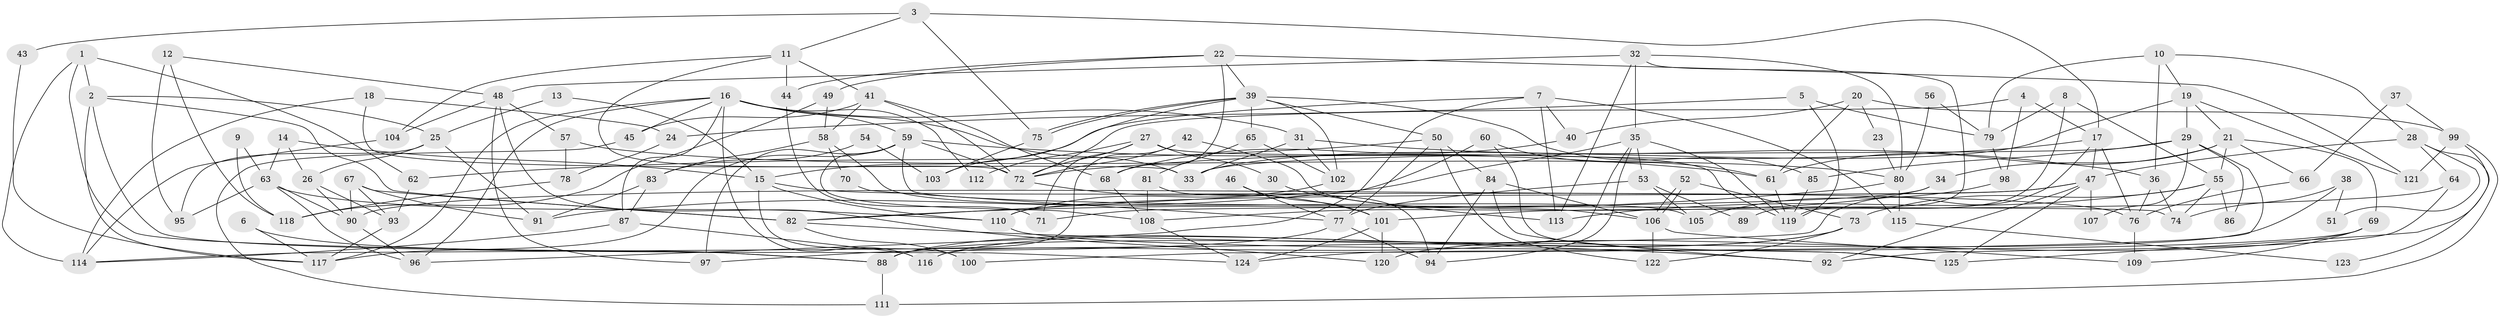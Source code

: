 // coarse degree distribution, {13: 0.05263157894736842, 15: 0.02631578947368421, 3: 0.13157894736842105, 7: 0.05263157894736842, 2: 0.10526315789473684, 8: 0.05263157894736842, 9: 0.02631578947368421, 4: 0.15789473684210525, 14: 0.05263157894736842, 5: 0.15789473684210525, 10: 0.02631578947368421, 17: 0.02631578947368421, 12: 0.02631578947368421, 6: 0.10526315789473684}
// Generated by graph-tools (version 1.1) at 2025/18/03/04/25 18:18:31]
// undirected, 125 vertices, 250 edges
graph export_dot {
graph [start="1"]
  node [color=gray90,style=filled];
  1;
  2;
  3;
  4;
  5;
  6;
  7;
  8;
  9;
  10;
  11;
  12;
  13;
  14;
  15;
  16;
  17;
  18;
  19;
  20;
  21;
  22;
  23;
  24;
  25;
  26;
  27;
  28;
  29;
  30;
  31;
  32;
  33;
  34;
  35;
  36;
  37;
  38;
  39;
  40;
  41;
  42;
  43;
  44;
  45;
  46;
  47;
  48;
  49;
  50;
  51;
  52;
  53;
  54;
  55;
  56;
  57;
  58;
  59;
  60;
  61;
  62;
  63;
  64;
  65;
  66;
  67;
  68;
  69;
  70;
  71;
  72;
  73;
  74;
  75;
  76;
  77;
  78;
  79;
  80;
  81;
  82;
  83;
  84;
  85;
  86;
  87;
  88;
  89;
  90;
  91;
  92;
  93;
  94;
  95;
  96;
  97;
  98;
  99;
  100;
  101;
  102;
  103;
  104;
  105;
  106;
  107;
  108;
  109;
  110;
  111;
  112;
  113;
  114;
  115;
  116;
  117;
  118;
  119;
  120;
  121;
  122;
  123;
  124;
  125;
  1 -- 62;
  1 -- 2;
  1 -- 88;
  1 -- 114;
  2 -- 25;
  2 -- 82;
  2 -- 117;
  2 -- 124;
  3 -- 11;
  3 -- 17;
  3 -- 43;
  3 -- 75;
  4 -- 17;
  4 -- 72;
  4 -- 98;
  5 -- 24;
  5 -- 119;
  5 -- 79;
  6 -- 117;
  6 -- 88;
  7 -- 40;
  7 -- 15;
  7 -- 96;
  7 -- 113;
  7 -- 115;
  8 -- 79;
  8 -- 55;
  8 -- 89;
  9 -- 63;
  9 -- 118;
  10 -- 36;
  10 -- 28;
  10 -- 19;
  10 -- 79;
  11 -- 41;
  11 -- 72;
  11 -- 44;
  11 -- 104;
  12 -- 48;
  12 -- 95;
  12 -- 118;
  13 -- 25;
  13 -- 15;
  14 -- 26;
  14 -- 63;
  14 -- 15;
  15 -- 100;
  15 -- 76;
  15 -- 110;
  16 -- 116;
  16 -- 117;
  16 -- 31;
  16 -- 33;
  16 -- 45;
  16 -- 59;
  16 -- 87;
  16 -- 96;
  16 -- 112;
  17 -- 76;
  17 -- 72;
  17 -- 47;
  17 -- 114;
  18 -- 33;
  18 -- 114;
  18 -- 24;
  19 -- 121;
  19 -- 21;
  19 -- 29;
  19 -- 33;
  20 -- 61;
  20 -- 99;
  20 -- 23;
  20 -- 40;
  21 -- 55;
  21 -- 34;
  21 -- 61;
  21 -- 66;
  21 -- 69;
  22 -- 39;
  22 -- 44;
  22 -- 49;
  22 -- 68;
  22 -- 121;
  23 -- 80;
  24 -- 78;
  25 -- 26;
  25 -- 91;
  25 -- 95;
  26 -- 90;
  26 -- 93;
  27 -- 119;
  27 -- 72;
  27 -- 30;
  27 -- 71;
  27 -- 112;
  28 -- 47;
  28 -- 64;
  28 -- 51;
  28 -- 123;
  29 -- 33;
  29 -- 85;
  29 -- 86;
  29 -- 100;
  29 -- 107;
  30 -- 113;
  31 -- 33;
  31 -- 36;
  31 -- 102;
  32 -- 35;
  32 -- 48;
  32 -- 80;
  32 -- 113;
  32 -- 119;
  34 -- 108;
  34 -- 71;
  35 -- 116;
  35 -- 119;
  35 -- 53;
  35 -- 91;
  35 -- 94;
  36 -- 74;
  36 -- 76;
  37 -- 99;
  37 -- 66;
  38 -- 74;
  38 -- 88;
  38 -- 51;
  39 -- 102;
  39 -- 75;
  39 -- 75;
  39 -- 50;
  39 -- 65;
  39 -- 85;
  39 -- 103;
  40 -- 68;
  41 -- 68;
  41 -- 58;
  41 -- 45;
  41 -- 72;
  42 -- 106;
  42 -- 72;
  42 -- 88;
  43 -- 117;
  44 -- 71;
  45 -- 111;
  46 -- 101;
  46 -- 77;
  47 -- 90;
  47 -- 92;
  47 -- 107;
  47 -- 110;
  47 -- 125;
  48 -- 104;
  48 -- 120;
  48 -- 57;
  48 -- 97;
  49 -- 58;
  49 -- 118;
  50 -- 77;
  50 -- 62;
  50 -- 84;
  50 -- 122;
  52 -- 106;
  52 -- 106;
  52 -- 73;
  53 -- 77;
  53 -- 89;
  53 -- 105;
  54 -- 83;
  54 -- 103;
  55 -- 73;
  55 -- 113;
  55 -- 74;
  55 -- 86;
  56 -- 79;
  56 -- 80;
  57 -- 80;
  57 -- 78;
  58 -- 83;
  58 -- 105;
  58 -- 70;
  59 -- 61;
  59 -- 72;
  59 -- 74;
  59 -- 97;
  59 -- 108;
  59 -- 117;
  60 -- 125;
  60 -- 61;
  60 -- 82;
  61 -- 119;
  62 -- 93;
  63 -- 96;
  63 -- 110;
  63 -- 90;
  63 -- 95;
  64 -- 101;
  64 -- 92;
  65 -- 102;
  65 -- 81;
  66 -- 76;
  67 -- 90;
  67 -- 82;
  67 -- 91;
  67 -- 93;
  68 -- 108;
  69 -- 124;
  69 -- 109;
  69 -- 120;
  70 -- 77;
  72 -- 101;
  73 -- 122;
  73 -- 88;
  73 -- 116;
  75 -- 103;
  76 -- 109;
  77 -- 94;
  77 -- 97;
  78 -- 118;
  79 -- 98;
  80 -- 82;
  80 -- 115;
  81 -- 94;
  81 -- 108;
  82 -- 92;
  82 -- 100;
  83 -- 87;
  83 -- 91;
  84 -- 106;
  84 -- 92;
  84 -- 94;
  85 -- 119;
  87 -- 114;
  87 -- 116;
  88 -- 111;
  90 -- 96;
  93 -- 117;
  98 -- 105;
  99 -- 111;
  99 -- 125;
  99 -- 121;
  101 -- 124;
  101 -- 120;
  102 -- 110;
  104 -- 114;
  106 -- 109;
  106 -- 122;
  108 -- 124;
  110 -- 125;
  115 -- 123;
}
